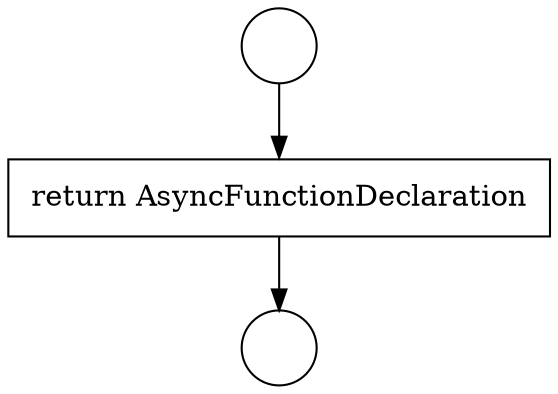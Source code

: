 digraph {
  node5260 [shape=circle label=" " color="black" fillcolor="white" style=filled]
  node5262 [shape=none, margin=0, label=<<font color="black">
    <table border="0" cellborder="1" cellspacing="0" cellpadding="10">
      <tr><td align="left">return AsyncFunctionDeclaration</td></tr>
    </table>
  </font>> color="black" fillcolor="white" style=filled]
  node5261 [shape=circle label=" " color="black" fillcolor="white" style=filled]
  node5260 -> node5262 [ color="black"]
  node5262 -> node5261 [ color="black"]
}
